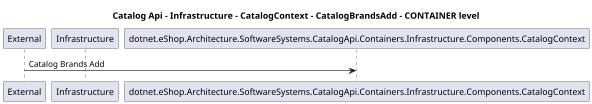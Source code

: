 @startuml
skinparam dpi 60

title Catalog Api - Infrastructure - CatalogContext - CatalogBrandsAdd - CONTAINER level

participant "External" as C4InterFlow.Utils.ExternalSystem
participant "Infrastructure" as dotnet.eShop.Architecture.SoftwareSystems.CatalogApi.Containers.Infrastructure

C4InterFlow.Utils.ExternalSystem -> dotnet.eShop.Architecture.SoftwareSystems.CatalogApi.Containers.Infrastructure.Components.CatalogContext : Catalog Brands Add


@enduml
